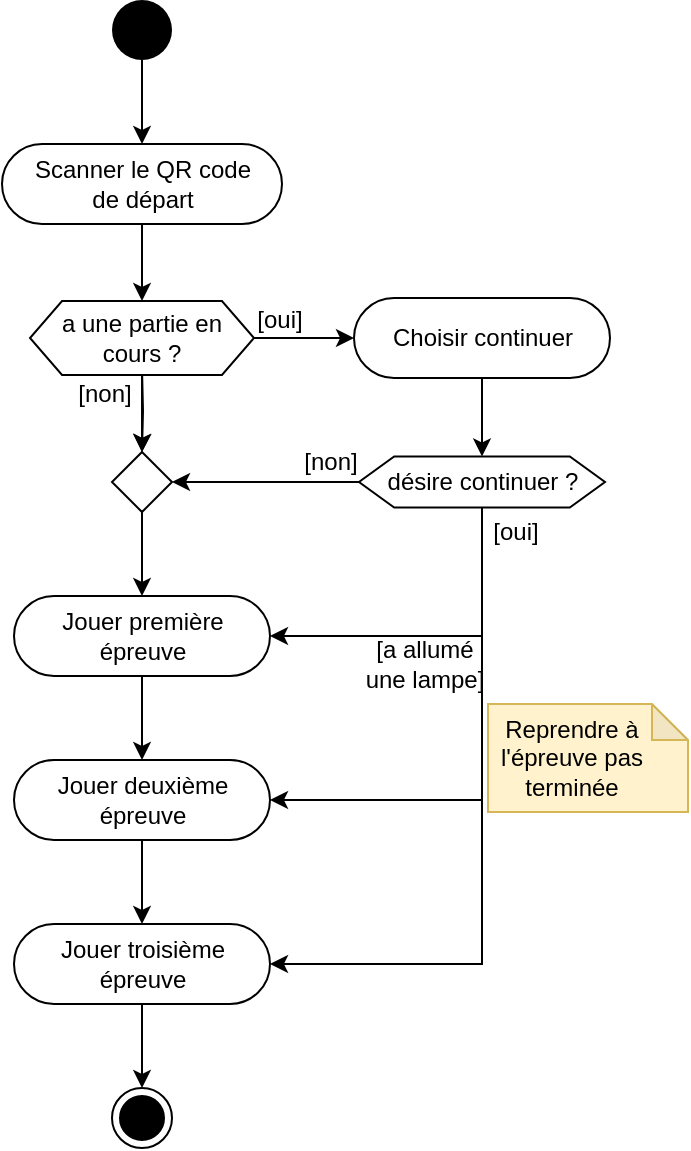 <mxfile version="14.4.3" type="device"><diagram id="o4kMr_ioOngSfoxGmONr" name="Page-1"><mxGraphModel dx="593" dy="342" grid="0" gridSize="10" guides="1" tooltips="1" connect="1" arrows="1" fold="1" page="1" pageScale="1" pageWidth="100000" pageHeight="1600" math="0" shadow="0"><root><mxCell id="0"/><mxCell id="1" parent="0"/><mxCell id="nivCKlVWcFkE4MQWBF83-6" style="edgeStyle=orthogonalEdgeStyle;rounded=0;orthogonalLoop=1;jettySize=auto;html=1;" parent="1" source="nivCKlVWcFkE4MQWBF83-2" target="9KtYxvBHMM3-0wNW0C-L-2" edge="1"><mxGeometry relative="1" as="geometry"><mxPoint x="343" y="211" as="targetPoint"/></mxGeometry></mxCell><mxCell id="nivCKlVWcFkE4MQWBF83-2" value="Scanner le QR code&lt;br&gt;de départ" style="html=1;align=center;verticalAlign=middle;rounded=1;absoluteArcSize=1;arcSize=65;dashed=0;" parent="1" vertex="1"><mxGeometry x="273" y="129" width="140" height="40" as="geometry"/></mxCell><mxCell id="nivCKlVWcFkE4MQWBF83-4" style="edgeStyle=orthogonalEdgeStyle;rounded=0;orthogonalLoop=1;jettySize=auto;html=1;" parent="1" source="nivCKlVWcFkE4MQWBF83-3" target="nivCKlVWcFkE4MQWBF83-2" edge="1"><mxGeometry relative="1" as="geometry"/></mxCell><mxCell id="nivCKlVWcFkE4MQWBF83-3" value="" style="ellipse;fillColor=#000000;strokeColor=none;" parent="1" vertex="1"><mxGeometry x="328" y="57" width="30" height="30" as="geometry"/></mxCell><mxCell id="nivCKlVWcFkE4MQWBF83-8" style="edgeStyle=orthogonalEdgeStyle;rounded=0;orthogonalLoop=1;jettySize=auto;html=1;" parent="1" source="nivCKlVWcFkE4MQWBF83-14" target="nivCKlVWcFkE4MQWBF83-23" edge="1"><mxGeometry relative="1" as="geometry"><mxPoint x="343" y="344" as="targetPoint"/></mxGeometry></mxCell><mxCell id="nivCKlVWcFkE4MQWBF83-9" value="[oui]" style="text;html=1;strokeColor=none;fillColor=none;align=center;verticalAlign=middle;whiteSpace=wrap;rounded=0;" parent="1" vertex="1"><mxGeometry x="393" y="207" width="38" height="19" as="geometry"/></mxCell><mxCell id="nivCKlVWcFkE4MQWBF83-13" style="edgeStyle=orthogonalEdgeStyle;rounded=0;orthogonalLoop=1;jettySize=auto;html=1;" parent="1" source="nivCKlVWcFkE4MQWBF83-10" target="9KtYxvBHMM3-0wNW0C-L-4" edge="1"><mxGeometry relative="1" as="geometry"><mxPoint x="513" y="283" as="targetPoint"/></mxGeometry></mxCell><mxCell id="nivCKlVWcFkE4MQWBF83-10" value="Choisir continuer" style="html=1;align=center;verticalAlign=middle;rounded=1;absoluteArcSize=1;arcSize=91;dashed=0;" parent="1" vertex="1"><mxGeometry x="449" y="206" width="128" height="40" as="geometry"/></mxCell><mxCell id="nivCKlVWcFkE4MQWBF83-11" style="edgeStyle=orthogonalEdgeStyle;rounded=0;orthogonalLoop=1;jettySize=auto;html=1;" parent="1" source="9KtYxvBHMM3-0wNW0C-L-2" target="nivCKlVWcFkE4MQWBF83-10" edge="1"><mxGeometry relative="1" as="geometry"><mxPoint x="513.2" y="226" as="targetPoint"/><mxPoint x="358" y="226" as="sourcePoint"/></mxGeometry></mxCell><mxCell id="nivCKlVWcFkE4MQWBF83-17" style="edgeStyle=orthogonalEdgeStyle;rounded=0;orthogonalLoop=1;jettySize=auto;html=1;" parent="1" source="9KtYxvBHMM3-0wNW0C-L-4" target="nivCKlVWcFkE4MQWBF83-14" edge="1"><mxGeometry relative="1" as="geometry"><mxPoint x="498" y="298" as="sourcePoint"/></mxGeometry></mxCell><mxCell id="nivCKlVWcFkE4MQWBF83-18" style="edgeStyle=orthogonalEdgeStyle;rounded=0;orthogonalLoop=1;jettySize=auto;html=1;" parent="1" target="nivCKlVWcFkE4MQWBF83-23" edge="1"><mxGeometry relative="1" as="geometry"><mxPoint x="513" y="396.857" as="targetPoint"/><Array as="points"><mxPoint x="513" y="375"/></Array><mxPoint x="513" y="313" as="sourcePoint"/></mxGeometry></mxCell><mxCell id="nivCKlVWcFkE4MQWBF83-31" style="edgeStyle=orthogonalEdgeStyle;rounded=0;orthogonalLoop=1;jettySize=auto;html=1;" parent="1" target="nivCKlVWcFkE4MQWBF83-25" edge="1"><mxGeometry relative="1" as="geometry"><Array as="points"><mxPoint x="513" y="457"/></Array><mxPoint x="513" y="313" as="sourcePoint"/></mxGeometry></mxCell><mxCell id="nivCKlVWcFkE4MQWBF83-32" style="edgeStyle=orthogonalEdgeStyle;rounded=0;orthogonalLoop=1;jettySize=auto;html=1;" parent="1" source="9KtYxvBHMM3-0wNW0C-L-4" target="nivCKlVWcFkE4MQWBF83-26" edge="1"><mxGeometry relative="1" as="geometry"><Array as="points"><mxPoint x="513" y="539"/></Array><mxPoint x="513" y="313" as="sourcePoint"/></mxGeometry></mxCell><mxCell id="nivCKlVWcFkE4MQWBF83-14" value="" style="rhombus;align=center;" parent="1" vertex="1"><mxGeometry x="328" y="283" width="30" height="30" as="geometry"/></mxCell><mxCell id="nivCKlVWcFkE4MQWBF83-15" style="edgeStyle=orthogonalEdgeStyle;rounded=0;orthogonalLoop=1;jettySize=auto;html=1;" parent="1" target="nivCKlVWcFkE4MQWBF83-14" edge="1"><mxGeometry relative="1" as="geometry"><mxPoint x="343" y="334" as="targetPoint"/><mxPoint x="343" y="241" as="sourcePoint"/></mxGeometry></mxCell><mxCell id="nivCKlVWcFkE4MQWBF83-19" value="[non]" style="text;html=1;strokeColor=none;fillColor=none;align=center;verticalAlign=middle;whiteSpace=wrap;rounded=0;" parent="1" vertex="1"><mxGeometry x="307" y="244.5" width="35" height="19" as="geometry"/></mxCell><mxCell id="nivCKlVWcFkE4MQWBF83-21" value="[non]" style="text;html=1;strokeColor=none;fillColor=none;align=center;verticalAlign=middle;whiteSpace=wrap;rounded=0;" parent="1" vertex="1"><mxGeometry x="412" y="278" width="51" height="20" as="geometry"/></mxCell><mxCell id="nivCKlVWcFkE4MQWBF83-22" value="[oui]" style="text;html=1;strokeColor=none;fillColor=none;align=center;verticalAlign=middle;whiteSpace=wrap;rounded=0;" parent="1" vertex="1"><mxGeometry x="516" y="313" width="28" height="20" as="geometry"/></mxCell><mxCell id="nivCKlVWcFkE4MQWBF83-27" style="edgeStyle=orthogonalEdgeStyle;rounded=0;orthogonalLoop=1;jettySize=auto;html=1;" parent="1" source="nivCKlVWcFkE4MQWBF83-23" target="nivCKlVWcFkE4MQWBF83-25" edge="1"><mxGeometry relative="1" as="geometry"/></mxCell><mxCell id="nivCKlVWcFkE4MQWBF83-23" value="Jouer première&lt;br&gt;épreuve" style="html=1;align=center;verticalAlign=middle;rounded=1;absoluteArcSize=1;arcSize=91;dashed=0;" parent="1" vertex="1"><mxGeometry x="279" y="355" width="128" height="40" as="geometry"/></mxCell><mxCell id="nivCKlVWcFkE4MQWBF83-28" style="edgeStyle=orthogonalEdgeStyle;rounded=0;orthogonalLoop=1;jettySize=auto;html=1;" parent="1" source="nivCKlVWcFkE4MQWBF83-25" target="nivCKlVWcFkE4MQWBF83-26" edge="1"><mxGeometry relative="1" as="geometry"/></mxCell><mxCell id="nivCKlVWcFkE4MQWBF83-25" value="Jouer deuxième&lt;br&gt;épreuve" style="html=1;align=center;verticalAlign=middle;rounded=1;absoluteArcSize=1;arcSize=91;dashed=0;" parent="1" vertex="1"><mxGeometry x="279" y="437" width="128" height="40" as="geometry"/></mxCell><mxCell id="nivCKlVWcFkE4MQWBF83-30" style="edgeStyle=orthogonalEdgeStyle;rounded=0;orthogonalLoop=1;jettySize=auto;html=1;" parent="1" source="nivCKlVWcFkE4MQWBF83-26" target="nivCKlVWcFkE4MQWBF83-29" edge="1"><mxGeometry relative="1" as="geometry"/></mxCell><mxCell id="nivCKlVWcFkE4MQWBF83-26" value="Jouer troisième&lt;br&gt;épreuve" style="html=1;align=center;verticalAlign=middle;rounded=1;absoluteArcSize=1;arcSize=91;dashed=0;" parent="1" vertex="1"><mxGeometry x="279" y="519" width="128" height="40" as="geometry"/></mxCell><mxCell id="nivCKlVWcFkE4MQWBF83-29" value="" style="ellipse;html=1;shape=endState;fillColor=#000000;strokeColor=#000000;align=center;" parent="1" vertex="1"><mxGeometry x="328" y="601" width="30" height="30" as="geometry"/></mxCell><mxCell id="nivCKlVWcFkE4MQWBF83-35" value="" style="group" parent="1" vertex="1" connectable="0"><mxGeometry x="516" y="409" width="100" height="54" as="geometry"/></mxCell><mxCell id="nivCKlVWcFkE4MQWBF83-34" value="" style="shape=note;whiteSpace=wrap;html=1;backgroundOutline=1;darkOpacity=0.05;align=center;size=18;fillColor=#fff2cc;strokeColor=#d6b656;" parent="nivCKlVWcFkE4MQWBF83-35" vertex="1"><mxGeometry width="100" height="54" as="geometry"/></mxCell><mxCell id="nivCKlVWcFkE4MQWBF83-33" value="Reprendre à l'épreuve pas terminée" style="text;html=1;strokeColor=none;fillColor=none;align=center;verticalAlign=middle;whiteSpace=wrap;rounded=0;" parent="nivCKlVWcFkE4MQWBF83-35" vertex="1"><mxGeometry y="5.5" width="84" height="43" as="geometry"/></mxCell><mxCell id="2" value="[a allumé&lt;br&gt;une lampe]" style="text;html=1;strokeColor=none;fillColor=none;align=center;verticalAlign=middle;whiteSpace=wrap;rounded=0;" parent="1" vertex="1"><mxGeometry x="442" y="379" width="85" height="20" as="geometry"/></mxCell><mxCell id="9KtYxvBHMM3-0wNW0C-L-3" value="" style="edgeStyle=orthogonalEdgeStyle;rounded=0;orthogonalLoop=1;jettySize=auto;html=1;" edge="1" parent="1" source="9KtYxvBHMM3-0wNW0C-L-2" target="nivCKlVWcFkE4MQWBF83-14"><mxGeometry relative="1" as="geometry"/></mxCell><mxCell id="9KtYxvBHMM3-0wNW0C-L-2" value="a une partie en cours ?" style="shape=hexagon;html=1;whiteSpace=wrap;perimeter=hexagonPerimeter;rounded=0;size=0.143;" vertex="1" parent="1"><mxGeometry x="287" y="207.5" width="112" height="37" as="geometry"/></mxCell><mxCell id="9KtYxvBHMM3-0wNW0C-L-4" value="désire continuer ?" style="shape=hexagon;html=1;whiteSpace=wrap;perimeter=hexagonPerimeter;rounded=0;size=0.143;" vertex="1" parent="1"><mxGeometry x="451.5" y="285.25" width="123" height="25.5" as="geometry"/></mxCell></root></mxGraphModel></diagram></mxfile>